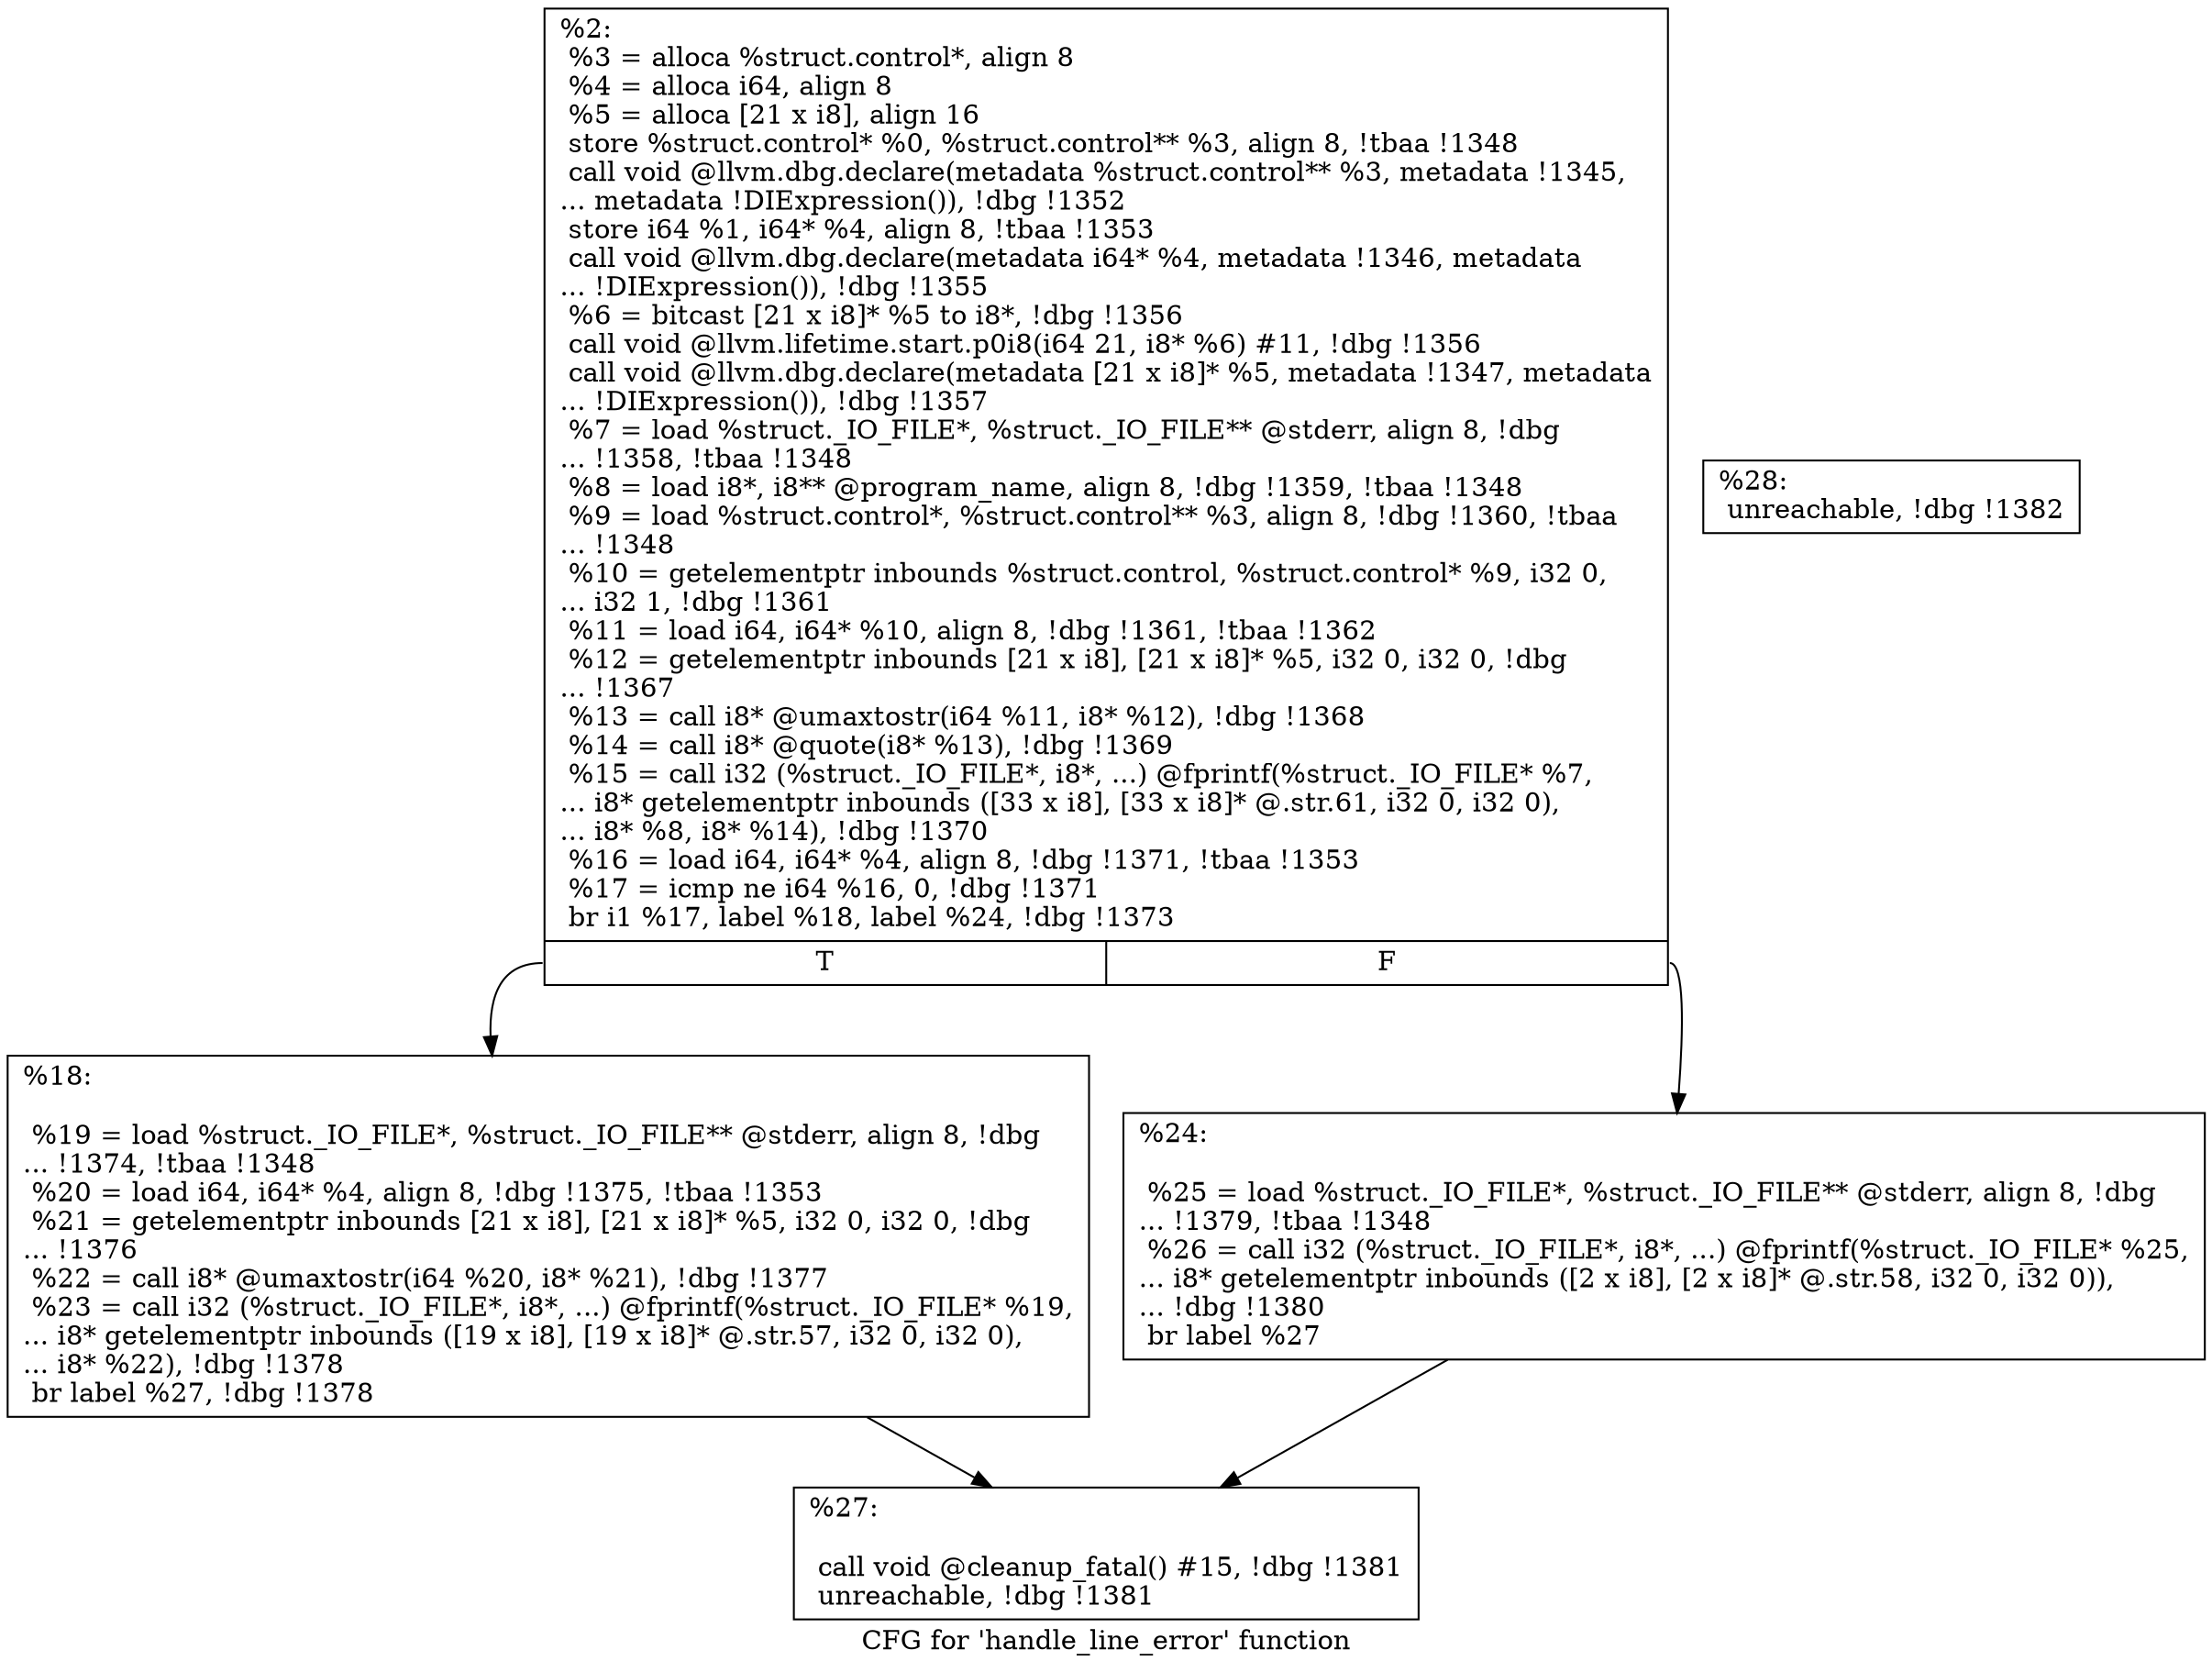digraph "CFG for 'handle_line_error' function" {
	label="CFG for 'handle_line_error' function";

	Node0x1376640 [shape=record,label="{%2:\l  %3 = alloca %struct.control*, align 8\l  %4 = alloca i64, align 8\l  %5 = alloca [21 x i8], align 16\l  store %struct.control* %0, %struct.control** %3, align 8, !tbaa !1348\l  call void @llvm.dbg.declare(metadata %struct.control** %3, metadata !1345,\l... metadata !DIExpression()), !dbg !1352\l  store i64 %1, i64* %4, align 8, !tbaa !1353\l  call void @llvm.dbg.declare(metadata i64* %4, metadata !1346, metadata\l... !DIExpression()), !dbg !1355\l  %6 = bitcast [21 x i8]* %5 to i8*, !dbg !1356\l  call void @llvm.lifetime.start.p0i8(i64 21, i8* %6) #11, !dbg !1356\l  call void @llvm.dbg.declare(metadata [21 x i8]* %5, metadata !1347, metadata\l... !DIExpression()), !dbg !1357\l  %7 = load %struct._IO_FILE*, %struct._IO_FILE** @stderr, align 8, !dbg\l... !1358, !tbaa !1348\l  %8 = load i8*, i8** @program_name, align 8, !dbg !1359, !tbaa !1348\l  %9 = load %struct.control*, %struct.control** %3, align 8, !dbg !1360, !tbaa\l... !1348\l  %10 = getelementptr inbounds %struct.control, %struct.control* %9, i32 0,\l... i32 1, !dbg !1361\l  %11 = load i64, i64* %10, align 8, !dbg !1361, !tbaa !1362\l  %12 = getelementptr inbounds [21 x i8], [21 x i8]* %5, i32 0, i32 0, !dbg\l... !1367\l  %13 = call i8* @umaxtostr(i64 %11, i8* %12), !dbg !1368\l  %14 = call i8* @quote(i8* %13), !dbg !1369\l  %15 = call i32 (%struct._IO_FILE*, i8*, ...) @fprintf(%struct._IO_FILE* %7,\l... i8* getelementptr inbounds ([33 x i8], [33 x i8]* @.str.61, i32 0, i32 0),\l... i8* %8, i8* %14), !dbg !1370\l  %16 = load i64, i64* %4, align 8, !dbg !1371, !tbaa !1353\l  %17 = icmp ne i64 %16, 0, !dbg !1371\l  br i1 %17, label %18, label %24, !dbg !1373\l|{<s0>T|<s1>F}}"];
	Node0x1376640:s0 -> Node0x1376ab0;
	Node0x1376640:s1 -> Node0x1376b00;
	Node0x1376ab0 [shape=record,label="{%18:\l\l  %19 = load %struct._IO_FILE*, %struct._IO_FILE** @stderr, align 8, !dbg\l... !1374, !tbaa !1348\l  %20 = load i64, i64* %4, align 8, !dbg !1375, !tbaa !1353\l  %21 = getelementptr inbounds [21 x i8], [21 x i8]* %5, i32 0, i32 0, !dbg\l... !1376\l  %22 = call i8* @umaxtostr(i64 %20, i8* %21), !dbg !1377\l  %23 = call i32 (%struct._IO_FILE*, i8*, ...) @fprintf(%struct._IO_FILE* %19,\l... i8* getelementptr inbounds ([19 x i8], [19 x i8]* @.str.57, i32 0, i32 0),\l... i8* %22), !dbg !1378\l  br label %27, !dbg !1378\l}"];
	Node0x1376ab0 -> Node0x1376b50;
	Node0x1376b00 [shape=record,label="{%24:\l\l  %25 = load %struct._IO_FILE*, %struct._IO_FILE** @stderr, align 8, !dbg\l... !1379, !tbaa !1348\l  %26 = call i32 (%struct._IO_FILE*, i8*, ...) @fprintf(%struct._IO_FILE* %25,\l... i8* getelementptr inbounds ([2 x i8], [2 x i8]* @.str.58, i32 0, i32 0)),\l... !dbg !1380\l  br label %27\l}"];
	Node0x1376b00 -> Node0x1376b50;
	Node0x1376b50 [shape=record,label="{%27:\l\l  call void @cleanup_fatal() #15, !dbg !1381\l  unreachable, !dbg !1381\l}"];
	Node0x1376ba0 [shape=record,label="{%28:                                                  \l  unreachable, !dbg !1382\l}"];
}
